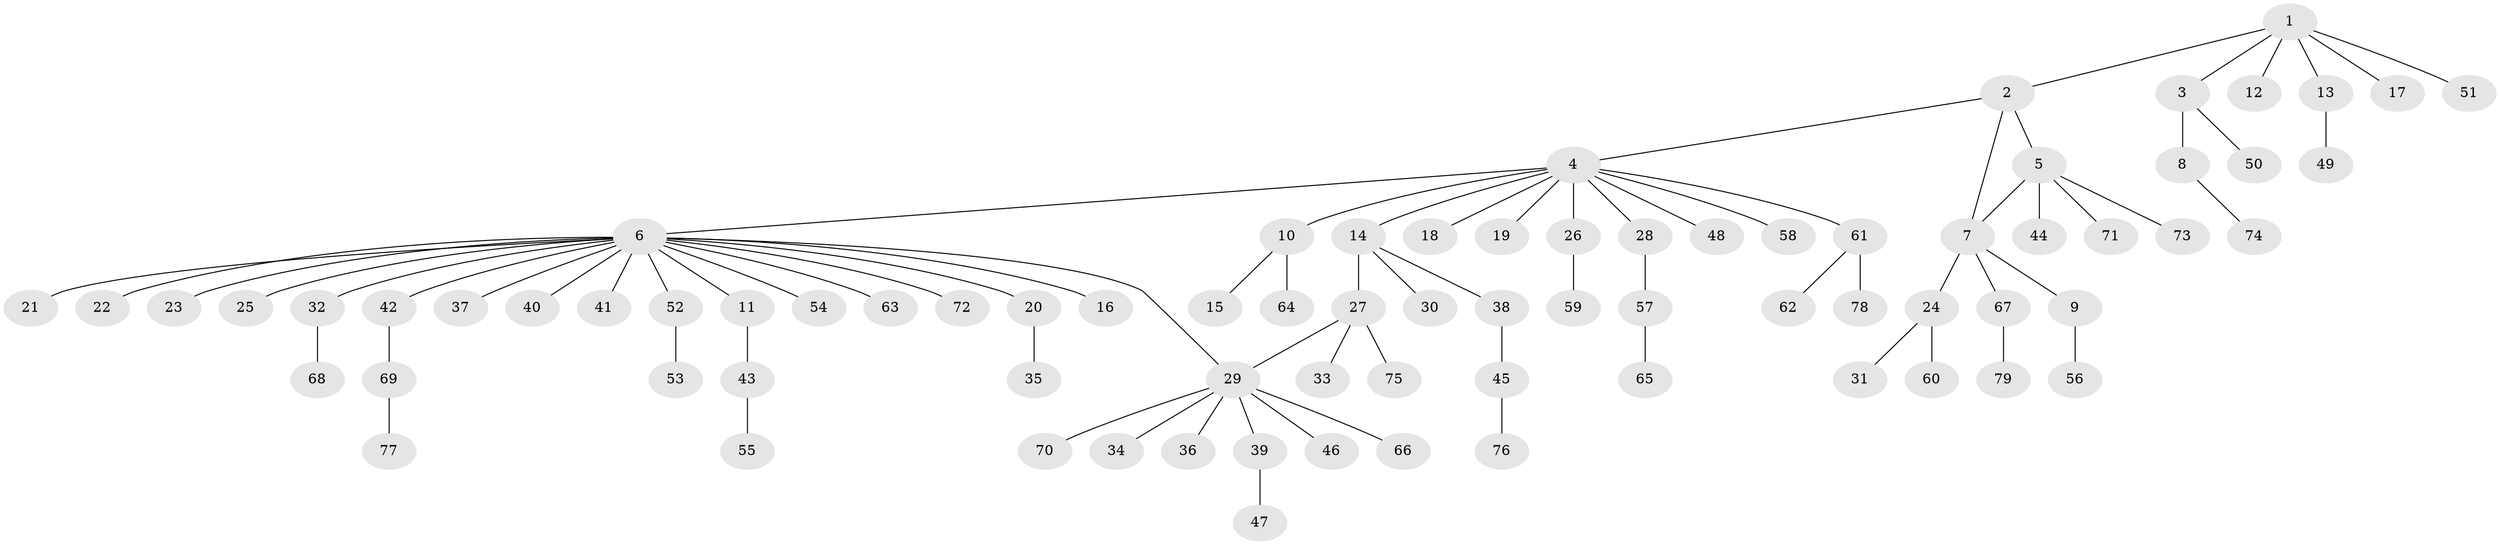 // coarse degree distribution, {4: 0.03571428571428571, 5: 0.03571428571428571, 1: 0.6785714285714286, 3: 0.03571428571428571, 2: 0.16071428571428573, 17: 0.017857142857142856, 7: 0.017857142857142856, 10: 0.017857142857142856}
// Generated by graph-tools (version 1.1) at 2025/36/03/04/25 23:36:58]
// undirected, 79 vertices, 80 edges
graph export_dot {
  node [color=gray90,style=filled];
  1;
  2;
  3;
  4;
  5;
  6;
  7;
  8;
  9;
  10;
  11;
  12;
  13;
  14;
  15;
  16;
  17;
  18;
  19;
  20;
  21;
  22;
  23;
  24;
  25;
  26;
  27;
  28;
  29;
  30;
  31;
  32;
  33;
  34;
  35;
  36;
  37;
  38;
  39;
  40;
  41;
  42;
  43;
  44;
  45;
  46;
  47;
  48;
  49;
  50;
  51;
  52;
  53;
  54;
  55;
  56;
  57;
  58;
  59;
  60;
  61;
  62;
  63;
  64;
  65;
  66;
  67;
  68;
  69;
  70;
  71;
  72;
  73;
  74;
  75;
  76;
  77;
  78;
  79;
  1 -- 2;
  1 -- 3;
  1 -- 12;
  1 -- 13;
  1 -- 17;
  1 -- 51;
  2 -- 4;
  2 -- 5;
  2 -- 7;
  3 -- 8;
  3 -- 50;
  4 -- 6;
  4 -- 10;
  4 -- 14;
  4 -- 18;
  4 -- 19;
  4 -- 26;
  4 -- 28;
  4 -- 48;
  4 -- 58;
  4 -- 61;
  5 -- 7;
  5 -- 44;
  5 -- 71;
  5 -- 73;
  6 -- 11;
  6 -- 16;
  6 -- 20;
  6 -- 21;
  6 -- 22;
  6 -- 23;
  6 -- 25;
  6 -- 29;
  6 -- 32;
  6 -- 37;
  6 -- 40;
  6 -- 41;
  6 -- 42;
  6 -- 52;
  6 -- 54;
  6 -- 63;
  6 -- 72;
  7 -- 9;
  7 -- 24;
  7 -- 67;
  8 -- 74;
  9 -- 56;
  10 -- 15;
  10 -- 64;
  11 -- 43;
  13 -- 49;
  14 -- 27;
  14 -- 30;
  14 -- 38;
  20 -- 35;
  24 -- 31;
  24 -- 60;
  26 -- 59;
  27 -- 29;
  27 -- 33;
  27 -- 75;
  28 -- 57;
  29 -- 34;
  29 -- 36;
  29 -- 39;
  29 -- 46;
  29 -- 66;
  29 -- 70;
  32 -- 68;
  38 -- 45;
  39 -- 47;
  42 -- 69;
  43 -- 55;
  45 -- 76;
  52 -- 53;
  57 -- 65;
  61 -- 62;
  61 -- 78;
  67 -- 79;
  69 -- 77;
}
